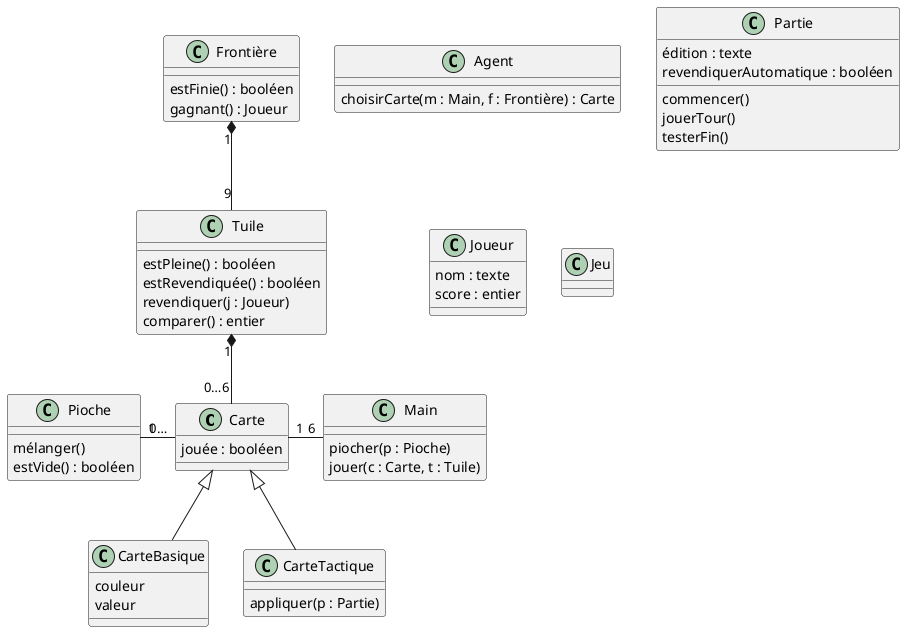 @startuml SchottenTotten

class Carte {

    jouée : booléen
}

class CarteBasique {

    couleur
    valeur
}
class CarteTactique {

    appliquer(p : Partie)
}
class Main {

    piocher(p : Pioche)
    jouer(c : Carte, t : Tuile)
}
class Pioche {

    mélanger()
    estVide() : booléen
}
class Tuile {

    estPleine() : booléen
    estRevendiquée() : booléen
    revendiquer(j : Joueur)
    comparer() : entier
}
class Frontière {

    estFinie() : booléen
    gagnant() : Joueur
}
class Agent {

    choisirCarte(m : Main, f : Frontière) : Carte
}
class Partie {
    édition : texte 
    revendiquerAutomatique : booléen 
    commencer()
    jouerTour()
    testerFin()
}
class Joueur {
    nom : texte 
    score : entier 
}
class Jeu {

}

Carte <|-- CarteBasique
Carte <|-- CarteTactique
Carte "1" - "6" Main
Pioche “1” - "0…" Carte
Tuile “1” *-- “0…6” Carte
Frontière “1” *-- “9” Tuile

@enduml